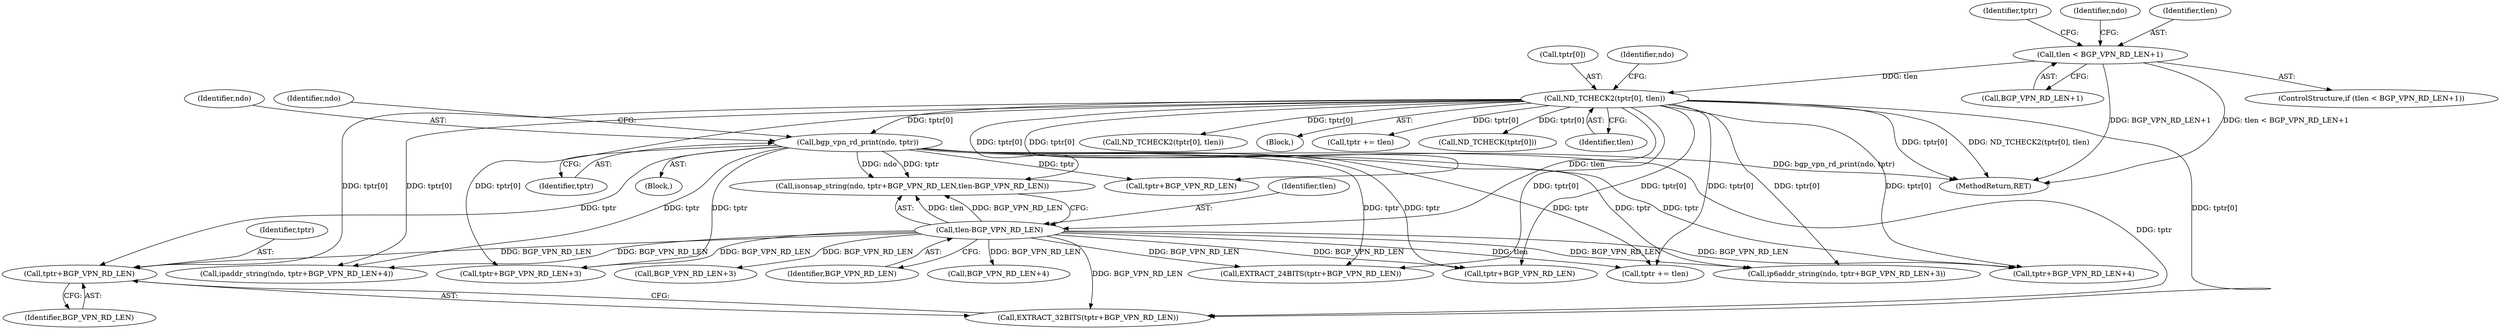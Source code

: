 digraph "0_tcpdump_ffde45acf3348f8353fb4064a1b21683ee6b5ddf@pointer" {
"1001029" [label="(Call,tptr+BGP_VPN_RD_LEN)"];
"1001004" [label="(Call,ND_TCHECK2(tptr[0], tlen))"];
"1000989" [label="(Call,tlen < BGP_VPN_RD_LEN+1)"];
"1001015" [label="(Call,bgp_vpn_rd_print(ndo, tptr))"];
"1001023" [label="(Call,tlen-BGP_VPN_RD_LEN)"];
"1001065" [label="(Call,tptr += tlen)"];
"1001006" [label="(Identifier,tptr)"];
"1001073" [label="(Call,ND_TCHECK2(tptr[0], tlen))"];
"1001003" [label="(Block,)"];
"1001019" [label="(Identifier,ndo)"];
"1001042" [label="(Call,BGP_VPN_RD_LEN+4)"];
"1001028" [label="(Call,EXTRACT_32BITS(tptr+BGP_VPN_RD_LEN))"];
"1001025" [label="(Identifier,BGP_VPN_RD_LEN)"];
"1001017" [label="(Identifier,tptr)"];
"1001111" [label="(Call,tptr += tlen)"];
"1001114" [label="(Call,ND_TCHECK(tptr[0]))"];
"1001038" [label="(Call,ipaddr_string(ndo, tptr+BGP_VPN_RD_LEN+4))"];
"1001004" [label="(Call,ND_TCHECK2(tptr[0], tlen))"];
"1001015" [label="(Call,bgp_vpn_rd_print(ndo, tptr))"];
"1001018" [label="(Call,isonsap_string(ndo, tptr+BGP_VPN_RD_LEN,tlen-BGP_VPN_RD_LEN))"];
"1001060" [label="(Call,tptr+BGP_VPN_RD_LEN+3)"];
"1001005" [label="(Call,tptr[0])"];
"1002915" [label="(MethodReturn,RET)"];
"1000988" [label="(ControlStructure,if (tlen < BGP_VPN_RD_LEN+1))"];
"1001031" [label="(Identifier,BGP_VPN_RD_LEN)"];
"1001016" [label="(Identifier,ndo)"];
"1001048" [label="(Call,EXTRACT_24BITS(tptr+BGP_VPN_RD_LEN))"];
"1000989" [label="(Call,tlen < BGP_VPN_RD_LEN+1)"];
"1001030" [label="(Identifier,tptr)"];
"1001040" [label="(Call,tptr+BGP_VPN_RD_LEN+4)"];
"1001020" [label="(Call,tptr+BGP_VPN_RD_LEN)"];
"1001014" [label="(Block,)"];
"1001008" [label="(Identifier,tlen)"];
"1001011" [label="(Identifier,ndo)"];
"1000997" [label="(Identifier,ndo)"];
"1001062" [label="(Call,BGP_VPN_RD_LEN+3)"];
"1000990" [label="(Identifier,tlen)"];
"1001049" [label="(Call,tptr+BGP_VPN_RD_LEN)"];
"1001029" [label="(Call,tptr+BGP_VPN_RD_LEN)"];
"1001023" [label="(Call,tlen-BGP_VPN_RD_LEN)"];
"1001024" [label="(Identifier,tlen)"];
"1000991" [label="(Call,BGP_VPN_RD_LEN+1)"];
"1001058" [label="(Call,ip6addr_string(ndo, tptr+BGP_VPN_RD_LEN+3))"];
"1001029" -> "1001028"  [label="AST: "];
"1001029" -> "1001031"  [label="CFG: "];
"1001030" -> "1001029"  [label="AST: "];
"1001031" -> "1001029"  [label="AST: "];
"1001028" -> "1001029"  [label="CFG: "];
"1001004" -> "1001029"  [label="DDG: tptr[0]"];
"1001015" -> "1001029"  [label="DDG: tptr"];
"1001023" -> "1001029"  [label="DDG: BGP_VPN_RD_LEN"];
"1001004" -> "1001003"  [label="AST: "];
"1001004" -> "1001008"  [label="CFG: "];
"1001005" -> "1001004"  [label="AST: "];
"1001008" -> "1001004"  [label="AST: "];
"1001011" -> "1001004"  [label="CFG: "];
"1001004" -> "1002915"  [label="DDG: ND_TCHECK2(tptr[0], tlen)"];
"1001004" -> "1002915"  [label="DDG: tptr[0]"];
"1000989" -> "1001004"  [label="DDG: tlen"];
"1001004" -> "1001015"  [label="DDG: tptr[0]"];
"1001004" -> "1001018"  [label="DDG: tptr[0]"];
"1001004" -> "1001020"  [label="DDG: tptr[0]"];
"1001004" -> "1001023"  [label="DDG: tlen"];
"1001004" -> "1001028"  [label="DDG: tptr[0]"];
"1001004" -> "1001038"  [label="DDG: tptr[0]"];
"1001004" -> "1001040"  [label="DDG: tptr[0]"];
"1001004" -> "1001048"  [label="DDG: tptr[0]"];
"1001004" -> "1001049"  [label="DDG: tptr[0]"];
"1001004" -> "1001058"  [label="DDG: tptr[0]"];
"1001004" -> "1001060"  [label="DDG: tptr[0]"];
"1001004" -> "1001065"  [label="DDG: tptr[0]"];
"1001004" -> "1001073"  [label="DDG: tptr[0]"];
"1001004" -> "1001111"  [label="DDG: tptr[0]"];
"1001004" -> "1001114"  [label="DDG: tptr[0]"];
"1000989" -> "1000988"  [label="AST: "];
"1000989" -> "1000991"  [label="CFG: "];
"1000990" -> "1000989"  [label="AST: "];
"1000991" -> "1000989"  [label="AST: "];
"1000997" -> "1000989"  [label="CFG: "];
"1001006" -> "1000989"  [label="CFG: "];
"1000989" -> "1002915"  [label="DDG: tlen < BGP_VPN_RD_LEN+1"];
"1000989" -> "1002915"  [label="DDG: BGP_VPN_RD_LEN+1"];
"1001015" -> "1001014"  [label="AST: "];
"1001015" -> "1001017"  [label="CFG: "];
"1001016" -> "1001015"  [label="AST: "];
"1001017" -> "1001015"  [label="AST: "];
"1001019" -> "1001015"  [label="CFG: "];
"1001015" -> "1002915"  [label="DDG: bgp_vpn_rd_print(ndo, tptr)"];
"1001015" -> "1001018"  [label="DDG: ndo"];
"1001015" -> "1001018"  [label="DDG: tptr"];
"1001015" -> "1001020"  [label="DDG: tptr"];
"1001015" -> "1001028"  [label="DDG: tptr"];
"1001015" -> "1001038"  [label="DDG: tptr"];
"1001015" -> "1001040"  [label="DDG: tptr"];
"1001015" -> "1001048"  [label="DDG: tptr"];
"1001015" -> "1001049"  [label="DDG: tptr"];
"1001015" -> "1001058"  [label="DDG: tptr"];
"1001015" -> "1001060"  [label="DDG: tptr"];
"1001015" -> "1001065"  [label="DDG: tptr"];
"1001023" -> "1001018"  [label="AST: "];
"1001023" -> "1001025"  [label="CFG: "];
"1001024" -> "1001023"  [label="AST: "];
"1001025" -> "1001023"  [label="AST: "];
"1001018" -> "1001023"  [label="CFG: "];
"1001023" -> "1001018"  [label="DDG: tlen"];
"1001023" -> "1001018"  [label="DDG: BGP_VPN_RD_LEN"];
"1001023" -> "1001028"  [label="DDG: BGP_VPN_RD_LEN"];
"1001023" -> "1001038"  [label="DDG: BGP_VPN_RD_LEN"];
"1001023" -> "1001040"  [label="DDG: BGP_VPN_RD_LEN"];
"1001023" -> "1001042"  [label="DDG: BGP_VPN_RD_LEN"];
"1001023" -> "1001048"  [label="DDG: BGP_VPN_RD_LEN"];
"1001023" -> "1001049"  [label="DDG: BGP_VPN_RD_LEN"];
"1001023" -> "1001058"  [label="DDG: BGP_VPN_RD_LEN"];
"1001023" -> "1001060"  [label="DDG: BGP_VPN_RD_LEN"];
"1001023" -> "1001062"  [label="DDG: BGP_VPN_RD_LEN"];
"1001023" -> "1001065"  [label="DDG: tlen"];
}
